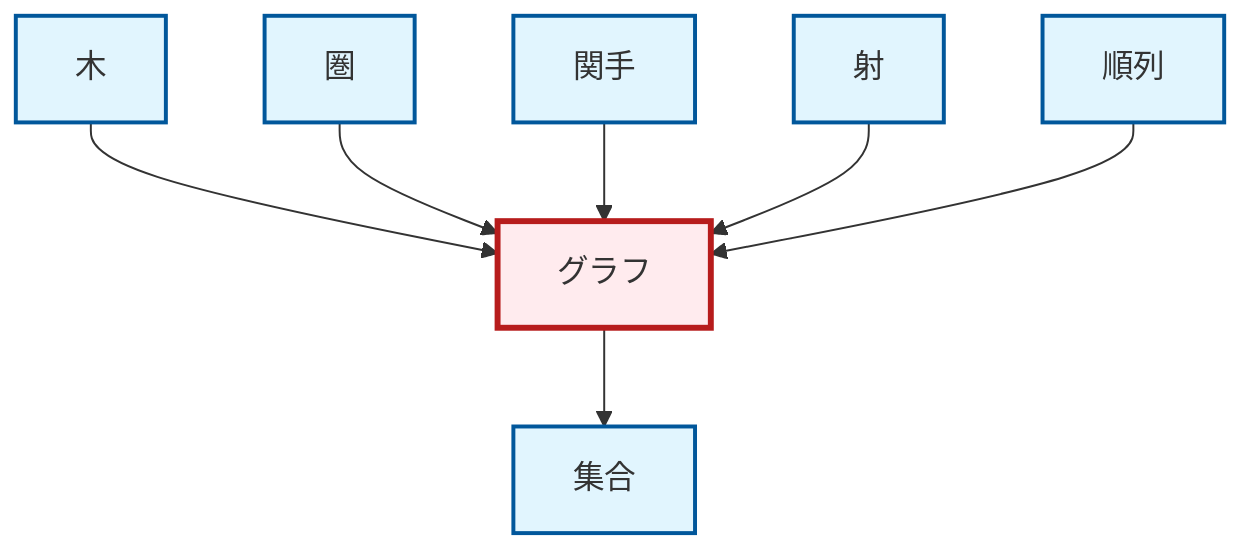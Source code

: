 graph TD
    classDef definition fill:#e1f5fe,stroke:#01579b,stroke-width:2px
    classDef theorem fill:#f3e5f5,stroke:#4a148c,stroke-width:2px
    classDef axiom fill:#fff3e0,stroke:#e65100,stroke-width:2px
    classDef example fill:#e8f5e9,stroke:#1b5e20,stroke-width:2px
    classDef current fill:#ffebee,stroke:#b71c1c,stroke-width:3px
    def-set["集合"]:::definition
    def-permutation["順列"]:::definition
    def-category["圏"]:::definition
    def-functor["関手"]:::definition
    def-morphism["射"]:::definition
    def-tree["木"]:::definition
    def-graph["グラフ"]:::definition
    def-tree --> def-graph
    def-category --> def-graph
    def-graph --> def-set
    def-functor --> def-graph
    def-morphism --> def-graph
    def-permutation --> def-graph
    class def-graph current